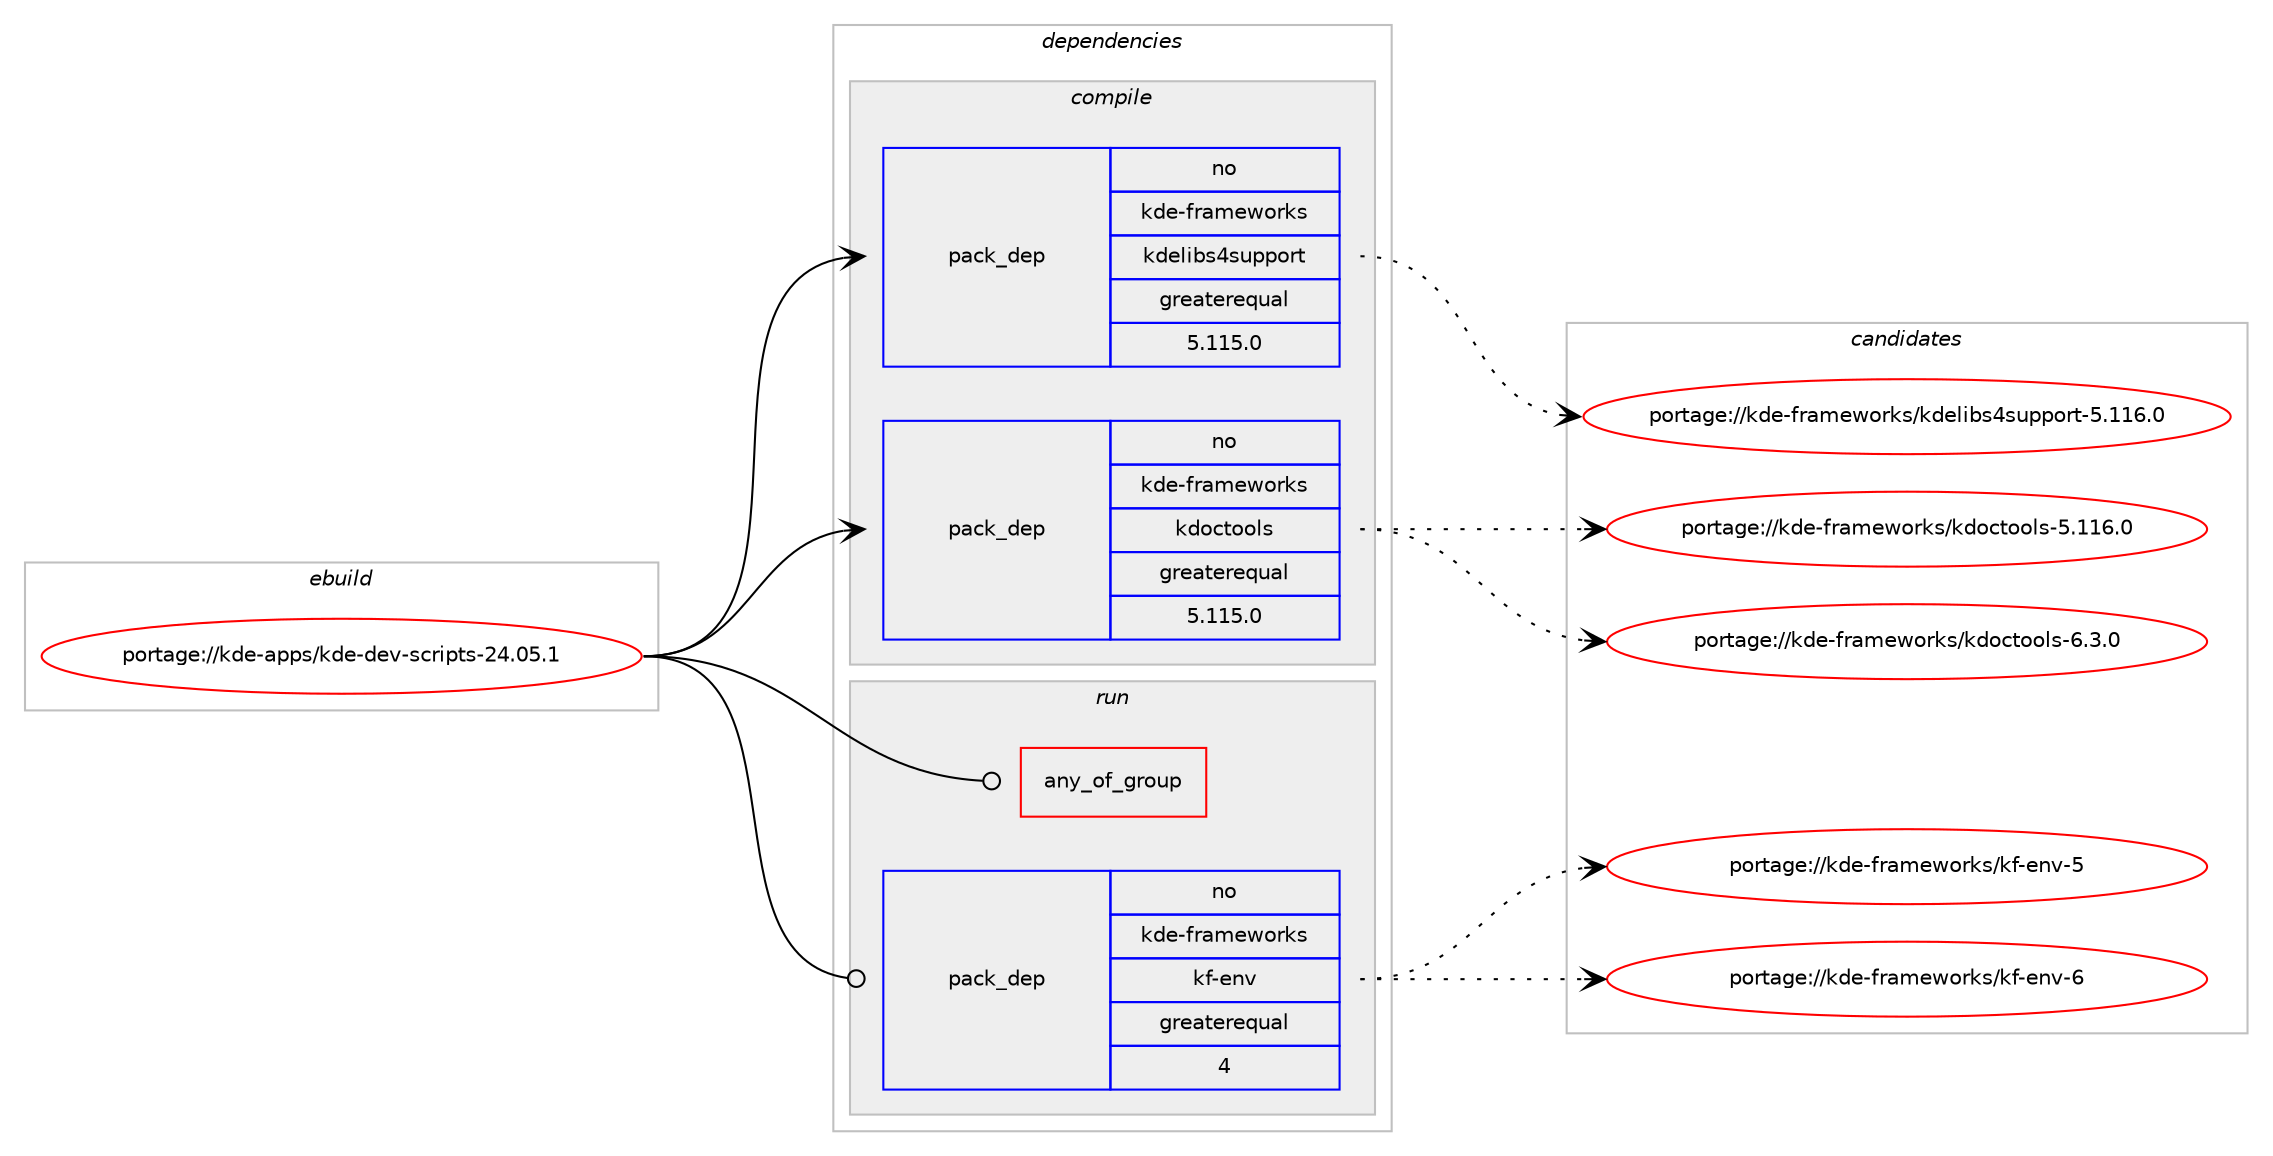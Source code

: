 digraph prolog {

# *************
# Graph options
# *************

newrank=true;
concentrate=true;
compound=true;
graph [rankdir=LR,fontname=Helvetica,fontsize=10,ranksep=1.5];#, ranksep=2.5, nodesep=0.2];
edge  [arrowhead=vee];
node  [fontname=Helvetica,fontsize=10];

# **********
# The ebuild
# **********

subgraph cluster_leftcol {
color=gray;
rank=same;
label=<<i>ebuild</i>>;
id [label="portage://kde-apps/kde-dev-scripts-24.05.1", color=red, width=4, href="../kde-apps/kde-dev-scripts-24.05.1.svg"];
}

# ****************
# The dependencies
# ****************

subgraph cluster_midcol {
color=gray;
label=<<i>dependencies</i>>;
subgraph cluster_compile {
fillcolor="#eeeeee";
style=filled;
label=<<i>compile</i>>;
# *** BEGIN UNKNOWN DEPENDENCY TYPE (TODO) ***
# id -> package_dependency(portage://kde-apps/kde-dev-scripts-24.05.1,install,no,dev-qt,qtcore,none,[,,],[slot(5)],[])
# *** END UNKNOWN DEPENDENCY TYPE (TODO) ***

subgraph pack59353 {
dependency126648 [label=<<TABLE BORDER="0" CELLBORDER="1" CELLSPACING="0" CELLPADDING="4" WIDTH="220"><TR><TD ROWSPAN="6" CELLPADDING="30">pack_dep</TD></TR><TR><TD WIDTH="110">no</TD></TR><TR><TD>kde-frameworks</TD></TR><TR><TD>kdelibs4support</TD></TR><TR><TD>greaterequal</TD></TR><TR><TD>5.115.0</TD></TR></TABLE>>, shape=none, color=blue];
}
id:e -> dependency126648:w [weight=20,style="solid",arrowhead="vee"];
subgraph pack59354 {
dependency126649 [label=<<TABLE BORDER="0" CELLBORDER="1" CELLSPACING="0" CELLPADDING="4" WIDTH="220"><TR><TD ROWSPAN="6" CELLPADDING="30">pack_dep</TD></TR><TR><TD WIDTH="110">no</TD></TR><TR><TD>kde-frameworks</TD></TR><TR><TD>kdoctools</TD></TR><TR><TD>greaterequal</TD></TR><TR><TD>5.115.0</TD></TR></TABLE>>, shape=none, color=blue];
}
id:e -> dependency126649:w [weight=20,style="solid",arrowhead="vee"];
}
subgraph cluster_compileandrun {
fillcolor="#eeeeee";
style=filled;
label=<<i>compile and run</i>>;
}
subgraph cluster_run {
fillcolor="#eeeeee";
style=filled;
label=<<i>run</i>>;
subgraph any1578 {
dependency126650 [label=<<TABLE BORDER="0" CELLBORDER="1" CELLSPACING="0" CELLPADDING="4"><TR><TD CELLPADDING="10">any_of_group</TD></TR></TABLE>>, shape=none, color=red];# *** BEGIN UNKNOWN DEPENDENCY TYPE (TODO) ***
# dependency126650 -> package_dependency(portage://kde-apps/kde-dev-scripts-24.05.1,run,no,kde-frameworks,breeze-icons,none,[,,],any_different_slot,[])
# *** END UNKNOWN DEPENDENCY TYPE (TODO) ***

# *** BEGIN UNKNOWN DEPENDENCY TYPE (TODO) ***
# dependency126650 -> package_dependency(portage://kde-apps/kde-dev-scripts-24.05.1,run,no,kde-frameworks,oxygen-icons,none,[,,],any_different_slot,[])
# *** END UNKNOWN DEPENDENCY TYPE (TODO) ***

}
id:e -> dependency126650:w [weight=20,style="solid",arrowhead="odot"];
# *** BEGIN UNKNOWN DEPENDENCY TYPE (TODO) ***
# id -> package_dependency(portage://kde-apps/kde-dev-scripts-24.05.1,run,no,app-arch,advancecomp,none,[,,],[],[])
# *** END UNKNOWN DEPENDENCY TYPE (TODO) ***

# *** BEGIN UNKNOWN DEPENDENCY TYPE (TODO) ***
# id -> package_dependency(portage://kde-apps/kde-dev-scripts-24.05.1,run,no,dev-perl,XML-DOM,none,[,,],[],[])
# *** END UNKNOWN DEPENDENCY TYPE (TODO) ***

# *** BEGIN UNKNOWN DEPENDENCY TYPE (TODO) ***
# id -> package_dependency(portage://kde-apps/kde-dev-scripts-24.05.1,run,no,dev-qt,qtcore,none,[,,],[slot(5)],[])
# *** END UNKNOWN DEPENDENCY TYPE (TODO) ***

subgraph pack59355 {
dependency126651 [label=<<TABLE BORDER="0" CELLBORDER="1" CELLSPACING="0" CELLPADDING="4" WIDTH="220"><TR><TD ROWSPAN="6" CELLPADDING="30">pack_dep</TD></TR><TR><TD WIDTH="110">no</TD></TR><TR><TD>kde-frameworks</TD></TR><TR><TD>kf-env</TD></TR><TR><TD>greaterequal</TD></TR><TR><TD>4</TD></TR></TABLE>>, shape=none, color=blue];
}
id:e -> dependency126651:w [weight=20,style="solid",arrowhead="odot"];
# *** BEGIN UNKNOWN DEPENDENCY TYPE (TODO) ***
# id -> package_dependency(portage://kde-apps/kde-dev-scripts-24.05.1,run,no,media-gfx,optipng,none,[,,],[],[])
# *** END UNKNOWN DEPENDENCY TYPE (TODO) ***

}
}

# **************
# The candidates
# **************

subgraph cluster_choices {
rank=same;
color=gray;
label=<<i>candidates</i>>;

subgraph choice59353 {
color=black;
nodesep=1;
choice10710010145102114971091011191111141071154710710010110810598115521151171121121111141164553464949544648 [label="portage://kde-frameworks/kdelibs4support-5.116.0", color=red, width=4,href="../kde-frameworks/kdelibs4support-5.116.0.svg"];
dependency126648:e -> choice10710010145102114971091011191111141071154710710010110810598115521151171121121111141164553464949544648:w [style=dotted,weight="100"];
}
subgraph choice59354 {
color=black;
nodesep=1;
choice107100101451021149710910111911111410711547107100111991161111111081154553464949544648 [label="portage://kde-frameworks/kdoctools-5.116.0", color=red, width=4,href="../kde-frameworks/kdoctools-5.116.0.svg"];
choice10710010145102114971091011191111141071154710710011199116111111108115455446514648 [label="portage://kde-frameworks/kdoctools-6.3.0", color=red, width=4,href="../kde-frameworks/kdoctools-6.3.0.svg"];
dependency126649:e -> choice107100101451021149710910111911111410711547107100111991161111111081154553464949544648:w [style=dotted,weight="100"];
dependency126649:e -> choice10710010145102114971091011191111141071154710710011199116111111108115455446514648:w [style=dotted,weight="100"];
}
subgraph choice59355 {
color=black;
nodesep=1;
choice107100101451021149710910111911111410711547107102451011101184553 [label="portage://kde-frameworks/kf-env-5", color=red, width=4,href="../kde-frameworks/kf-env-5.svg"];
choice107100101451021149710910111911111410711547107102451011101184554 [label="portage://kde-frameworks/kf-env-6", color=red, width=4,href="../kde-frameworks/kf-env-6.svg"];
dependency126651:e -> choice107100101451021149710910111911111410711547107102451011101184553:w [style=dotted,weight="100"];
dependency126651:e -> choice107100101451021149710910111911111410711547107102451011101184554:w [style=dotted,weight="100"];
}
}

}
